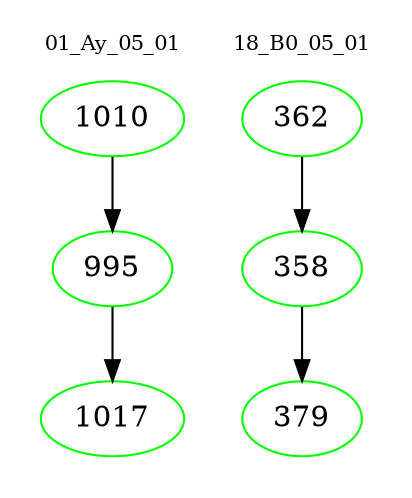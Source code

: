 digraph{
subgraph cluster_0 {
color = white
label = "01_Ay_05_01";
fontsize=10;
T0_1010 [label="1010", color="green"]
T0_1010 -> T0_995 [color="black"]
T0_995 [label="995", color="green"]
T0_995 -> T0_1017 [color="black"]
T0_1017 [label="1017", color="green"]
}
subgraph cluster_1 {
color = white
label = "18_B0_05_01";
fontsize=10;
T1_362 [label="362", color="green"]
T1_362 -> T1_358 [color="black"]
T1_358 [label="358", color="green"]
T1_358 -> T1_379 [color="black"]
T1_379 [label="379", color="green"]
}
}
